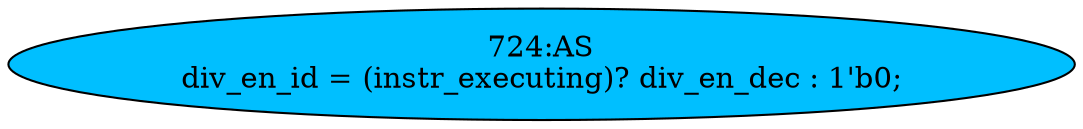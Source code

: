 strict digraph "" {
	node [label="\N"];
	"724:AS"	 [ast="<pyverilog.vparser.ast.Assign object at 0x7f2237101ed0>",
		def_var="['div_en_id']",
		fillcolor=deepskyblue,
		label="724:AS
div_en_id = (instr_executing)? div_en_dec : 1'b0;",
		statements="[]",
		style=filled,
		typ=Assign,
		use_var="['instr_executing', 'div_en_dec']"];
}
